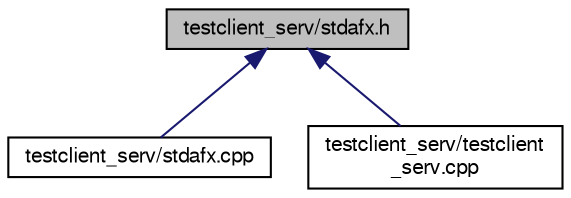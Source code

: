 digraph "testclient_serv/stdafx.h"
{
  bgcolor="transparent";
  edge [fontname="FreeSans",fontsize="10",labelfontname="FreeSans",labelfontsize="10"];
  node [fontname="FreeSans",fontsize="10",shape=record];
  Node1 [label="testclient_serv/stdafx.h",height=0.2,width=0.4,color="black", fillcolor="grey75", style="filled" fontcolor="black"];
  Node1 -> Node2 [dir="back",color="midnightblue",fontsize="10",style="solid",fontname="FreeSans"];
  Node2 [label="testclient_serv/stdafx.cpp",height=0.2,width=0.4,color="black",URL="$testclient__serv_2stdafx_8cpp.html"];
  Node1 -> Node3 [dir="back",color="midnightblue",fontsize="10",style="solid",fontname="FreeSans"];
  Node3 [label="testclient_serv/testclient\l_serv.cpp",height=0.2,width=0.4,color="black",URL="$testclient__serv_8cpp.html"];
}

